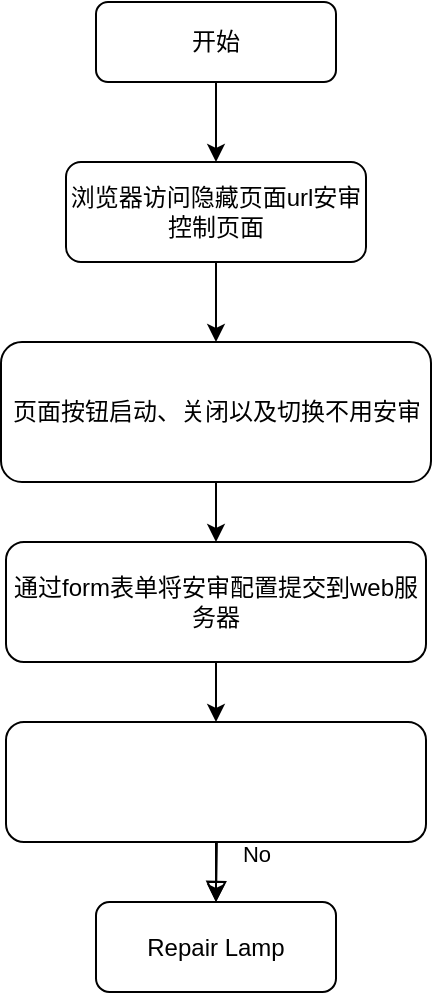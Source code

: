 <mxfile version="13.8.0" type="github">
  <diagram id="C5RBs43oDa-KdzZeNtuy" name="Page-1">
    <mxGraphModel dx="867" dy="772" grid="1" gridSize="10" guides="1" tooltips="1" connect="1" arrows="1" fold="1" page="1" pageScale="1" pageWidth="827" pageHeight="1169" math="0" shadow="0">
      <root>
        <mxCell id="WIyWlLk6GJQsqaUBKTNV-0" />
        <mxCell id="WIyWlLk6GJQsqaUBKTNV-1" parent="WIyWlLk6GJQsqaUBKTNV-0" />
        <mxCell id="4m9uAsqWBtQHqDLLN4W9-25" style="edgeStyle=orthogonalEdgeStyle;rounded=0;orthogonalLoop=1;jettySize=auto;html=1;exitX=0.5;exitY=1;exitDx=0;exitDy=0;" edge="1" parent="WIyWlLk6GJQsqaUBKTNV-1" source="WIyWlLk6GJQsqaUBKTNV-3">
          <mxGeometry relative="1" as="geometry">
            <mxPoint x="220" y="160" as="targetPoint" />
          </mxGeometry>
        </mxCell>
        <mxCell id="WIyWlLk6GJQsqaUBKTNV-3" value="开始" style="rounded=1;whiteSpace=wrap;html=1;fontSize=12;glass=0;strokeWidth=1;shadow=0;" parent="WIyWlLk6GJQsqaUBKTNV-1" vertex="1">
          <mxGeometry x="160" y="80" width="120" height="40" as="geometry" />
        </mxCell>
        <mxCell id="WIyWlLk6GJQsqaUBKTNV-8" value="No" style="rounded=0;html=1;jettySize=auto;orthogonalLoop=1;fontSize=11;endArrow=block;endFill=0;endSize=8;strokeWidth=1;shadow=0;labelBackgroundColor=none;edgeStyle=orthogonalEdgeStyle;" parent="WIyWlLk6GJQsqaUBKTNV-1" target="WIyWlLk6GJQsqaUBKTNV-11" edge="1">
          <mxGeometry x="0.333" y="20" relative="1" as="geometry">
            <mxPoint as="offset" />
            <mxPoint x="220" y="460" as="sourcePoint" />
          </mxGeometry>
        </mxCell>
        <mxCell id="WIyWlLk6GJQsqaUBKTNV-11" value="Repair Lamp" style="rounded=1;whiteSpace=wrap;html=1;fontSize=12;glass=0;strokeWidth=1;shadow=0;" parent="WIyWlLk6GJQsqaUBKTNV-1" vertex="1">
          <mxGeometry x="160" y="530" width="120" height="45" as="geometry" />
        </mxCell>
        <mxCell id="4m9uAsqWBtQHqDLLN4W9-33" value="" style="edgeStyle=orthogonalEdgeStyle;rounded=0;orthogonalLoop=1;jettySize=auto;html=1;" edge="1" parent="WIyWlLk6GJQsqaUBKTNV-1" source="4m9uAsqWBtQHqDLLN4W9-1" target="4m9uAsqWBtQHqDLLN4W9-29">
          <mxGeometry relative="1" as="geometry" />
        </mxCell>
        <mxCell id="4m9uAsqWBtQHqDLLN4W9-1" value="页面按钮启动、关闭以及切换不用安审" style="rounded=1;whiteSpace=wrap;html=1;" vertex="1" parent="WIyWlLk6GJQsqaUBKTNV-1">
          <mxGeometry x="112.5" y="250" width="215" height="70" as="geometry" />
        </mxCell>
        <mxCell id="4m9uAsqWBtQHqDLLN4W9-26" value="" style="edgeStyle=orthogonalEdgeStyle;rounded=0;orthogonalLoop=1;jettySize=auto;html=1;" edge="1" parent="WIyWlLk6GJQsqaUBKTNV-1" source="4m9uAsqWBtQHqDLLN4W9-3" target="4m9uAsqWBtQHqDLLN4W9-1">
          <mxGeometry relative="1" as="geometry" />
        </mxCell>
        <mxCell id="4m9uAsqWBtQHqDLLN4W9-3" value="浏览器访问隐藏页面url安审控制页面" style="rounded=1;whiteSpace=wrap;html=1;" vertex="1" parent="WIyWlLk6GJQsqaUBKTNV-1">
          <mxGeometry x="145" y="160" width="150" height="50" as="geometry" />
        </mxCell>
        <mxCell id="4m9uAsqWBtQHqDLLN4W9-28" value="" style="edgeStyle=orthogonalEdgeStyle;rounded=0;orthogonalLoop=1;jettySize=auto;html=1;" edge="1" parent="WIyWlLk6GJQsqaUBKTNV-1" source="4m9uAsqWBtQHqDLLN4W9-18" target="WIyWlLk6GJQsqaUBKTNV-11">
          <mxGeometry relative="1" as="geometry" />
        </mxCell>
        <mxCell id="4m9uAsqWBtQHqDLLN4W9-18" value="" style="rounded=1;whiteSpace=wrap;html=1;" vertex="1" parent="WIyWlLk6GJQsqaUBKTNV-1">
          <mxGeometry x="115" y="440" width="210" height="60" as="geometry" />
        </mxCell>
        <mxCell id="4m9uAsqWBtQHqDLLN4W9-34" value="" style="edgeStyle=orthogonalEdgeStyle;rounded=0;orthogonalLoop=1;jettySize=auto;html=1;" edge="1" parent="WIyWlLk6GJQsqaUBKTNV-1" source="4m9uAsqWBtQHqDLLN4W9-29" target="4m9uAsqWBtQHqDLLN4W9-18">
          <mxGeometry relative="1" as="geometry" />
        </mxCell>
        <mxCell id="4m9uAsqWBtQHqDLLN4W9-29" value="通过form表单将安审配置提交到web服务器" style="rounded=1;whiteSpace=wrap;html=1;" vertex="1" parent="WIyWlLk6GJQsqaUBKTNV-1">
          <mxGeometry x="115" y="350" width="210" height="60" as="geometry" />
        </mxCell>
      </root>
    </mxGraphModel>
  </diagram>
</mxfile>
